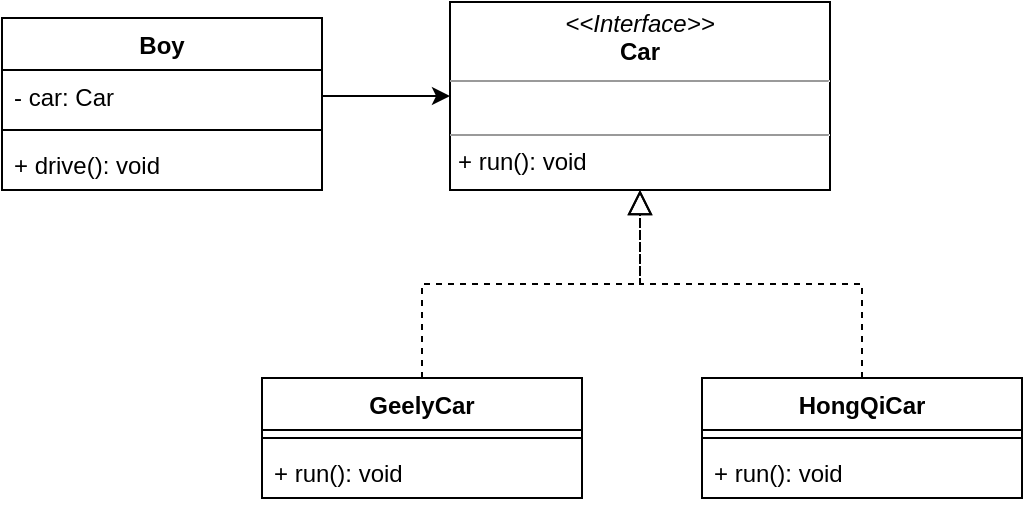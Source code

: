 <mxfile version="15.8.7" type="device"><diagram id="C5RBs43oDa-KdzZeNtuy" name="Page-1"><mxGraphModel dx="892" dy="672" grid="1" gridSize="10" guides="1" tooltips="1" connect="1" arrows="1" fold="1" page="1" pageScale="1" pageWidth="827" pageHeight="1169" math="0" shadow="0"><root><mxCell id="WIyWlLk6GJQsqaUBKTNV-0"/><mxCell id="WIyWlLk6GJQsqaUBKTNV-1" parent="WIyWlLk6GJQsqaUBKTNV-0"/><mxCell id="3WQUvXJEpyMftSNsNHTN-2" value="Boy" style="swimlane;fontStyle=1;align=center;verticalAlign=top;childLayout=stackLayout;horizontal=1;startSize=26;horizontalStack=0;resizeParent=1;resizeParentMax=0;resizeLast=0;collapsible=1;marginBottom=0;" vertex="1" parent="WIyWlLk6GJQsqaUBKTNV-1"><mxGeometry x="120" y="458" width="160" height="86" as="geometry"/></mxCell><mxCell id="3WQUvXJEpyMftSNsNHTN-3" value="- car: Car" style="text;strokeColor=none;fillColor=none;align=left;verticalAlign=top;spacingLeft=4;spacingRight=4;overflow=hidden;rotatable=0;points=[[0,0.5],[1,0.5]];portConstraint=eastwest;" vertex="1" parent="3WQUvXJEpyMftSNsNHTN-2"><mxGeometry y="26" width="160" height="26" as="geometry"/></mxCell><mxCell id="3WQUvXJEpyMftSNsNHTN-4" value="" style="line;strokeWidth=1;fillColor=none;align=left;verticalAlign=middle;spacingTop=-1;spacingLeft=3;spacingRight=3;rotatable=0;labelPosition=right;points=[];portConstraint=eastwest;" vertex="1" parent="3WQUvXJEpyMftSNsNHTN-2"><mxGeometry y="52" width="160" height="8" as="geometry"/></mxCell><mxCell id="3WQUvXJEpyMftSNsNHTN-5" value="+ drive(): void" style="text;strokeColor=none;fillColor=none;align=left;verticalAlign=top;spacingLeft=4;spacingRight=4;overflow=hidden;rotatable=0;points=[[0,0.5],[1,0.5]];portConstraint=eastwest;" vertex="1" parent="3WQUvXJEpyMftSNsNHTN-2"><mxGeometry y="60" width="160" height="26" as="geometry"/></mxCell><mxCell id="3WQUvXJEpyMftSNsNHTN-9" style="rounded=0;orthogonalLoop=1;jettySize=auto;html=1;exitX=1;exitY=0.5;exitDx=0;exitDy=0;entryX=0;entryY=0.5;entryDx=0;entryDy=0;" edge="1" parent="WIyWlLk6GJQsqaUBKTNV-1" source="3WQUvXJEpyMftSNsNHTN-3" target="3WQUvXJEpyMftSNsNHTN-10"><mxGeometry relative="1" as="geometry"><mxPoint x="340" y="497" as="targetPoint"/></mxGeometry></mxCell><mxCell id="3WQUvXJEpyMftSNsNHTN-10" value="&lt;p style=&quot;margin: 0px ; margin-top: 4px ; text-align: center&quot;&gt;&lt;i&gt;&amp;lt;&amp;lt;Interface&amp;gt;&amp;gt;&lt;/i&gt;&lt;br&gt;&lt;b&gt;Car&lt;/b&gt;&lt;/p&gt;&lt;hr size=&quot;1&quot;&gt;&lt;p style=&quot;margin: 0px ; margin-left: 4px&quot;&gt;&lt;br&gt;&lt;/p&gt;&lt;hr size=&quot;1&quot;&gt;&lt;p style=&quot;margin: 0px ; margin-left: 4px&quot;&gt;+ run(): void&lt;/p&gt;" style="verticalAlign=top;align=left;overflow=fill;fontSize=12;fontFamily=Helvetica;html=1;" vertex="1" parent="WIyWlLk6GJQsqaUBKTNV-1"><mxGeometry x="344" y="450" width="190" height="94" as="geometry"/></mxCell><mxCell id="3WQUvXJEpyMftSNsNHTN-21" style="edgeStyle=orthogonalEdgeStyle;rounded=0;orthogonalLoop=1;jettySize=auto;html=1;exitX=0.5;exitY=0;exitDx=0;exitDy=0;entryX=0.5;entryY=1;entryDx=0;entryDy=0;shadow=0;strokeWidth=1;endFill=0;endArrow=block;endSize=10;dashed=1;" edge="1" parent="WIyWlLk6GJQsqaUBKTNV-1" source="3WQUvXJEpyMftSNsNHTN-15" target="3WQUvXJEpyMftSNsNHTN-10"><mxGeometry relative="1" as="geometry"/></mxCell><mxCell id="3WQUvXJEpyMftSNsNHTN-15" value="GeelyCar" style="swimlane;fontStyle=1;align=center;verticalAlign=top;childLayout=stackLayout;horizontal=1;startSize=26;horizontalStack=0;resizeParent=1;resizeParentMax=0;resizeLast=0;collapsible=1;marginBottom=0;" vertex="1" parent="WIyWlLk6GJQsqaUBKTNV-1"><mxGeometry x="250" y="638" width="160" height="60" as="geometry"/></mxCell><mxCell id="3WQUvXJEpyMftSNsNHTN-16" value="" style="line;strokeWidth=1;fillColor=none;align=left;verticalAlign=middle;spacingTop=-1;spacingLeft=3;spacingRight=3;rotatable=0;labelPosition=right;points=[];portConstraint=eastwest;" vertex="1" parent="3WQUvXJEpyMftSNsNHTN-15"><mxGeometry y="26" width="160" height="8" as="geometry"/></mxCell><mxCell id="3WQUvXJEpyMftSNsNHTN-17" value="+ run(): void" style="text;strokeColor=none;fillColor=none;align=left;verticalAlign=top;spacingLeft=4;spacingRight=4;overflow=hidden;rotatable=0;points=[[0,0.5],[1,0.5]];portConstraint=eastwest;" vertex="1" parent="3WQUvXJEpyMftSNsNHTN-15"><mxGeometry y="34" width="160" height="26" as="geometry"/></mxCell><mxCell id="3WQUvXJEpyMftSNsNHTN-22" style="edgeStyle=orthogonalEdgeStyle;rounded=0;orthogonalLoop=1;jettySize=auto;html=1;exitX=0.5;exitY=0;exitDx=0;exitDy=0;entryX=0.5;entryY=1;entryDx=0;entryDy=0;shadow=0;strokeWidth=1;endFill=0;endArrow=block;endSize=10;startFill=1;arcSize=20;dashed=1;" edge="1" parent="WIyWlLk6GJQsqaUBKTNV-1" source="3WQUvXJEpyMftSNsNHTN-18" target="3WQUvXJEpyMftSNsNHTN-10"><mxGeometry relative="1" as="geometry"><mxPoint x="470" y="558" as="targetPoint"/></mxGeometry></mxCell><mxCell id="3WQUvXJEpyMftSNsNHTN-18" value="HongQiCar" style="swimlane;fontStyle=1;align=center;verticalAlign=top;childLayout=stackLayout;horizontal=1;startSize=26;horizontalStack=0;resizeParent=1;resizeParentMax=0;resizeLast=0;collapsible=1;marginBottom=0;" vertex="1" parent="WIyWlLk6GJQsqaUBKTNV-1"><mxGeometry x="470" y="638" width="160" height="60" as="geometry"/></mxCell><mxCell id="3WQUvXJEpyMftSNsNHTN-19" value="" style="line;strokeWidth=1;fillColor=none;align=left;verticalAlign=middle;spacingTop=-1;spacingLeft=3;spacingRight=3;rotatable=0;labelPosition=right;points=[];portConstraint=eastwest;" vertex="1" parent="3WQUvXJEpyMftSNsNHTN-18"><mxGeometry y="26" width="160" height="8" as="geometry"/></mxCell><mxCell id="3WQUvXJEpyMftSNsNHTN-20" value="+ run(): void" style="text;strokeColor=none;fillColor=none;align=left;verticalAlign=top;spacingLeft=4;spacingRight=4;overflow=hidden;rotatable=0;points=[[0,0.5],[1,0.5]];portConstraint=eastwest;" vertex="1" parent="3WQUvXJEpyMftSNsNHTN-18"><mxGeometry y="34" width="160" height="26" as="geometry"/></mxCell></root></mxGraphModel></diagram></mxfile>